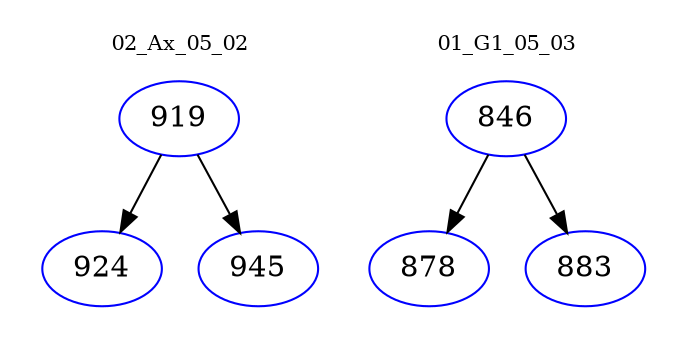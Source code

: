 digraph{
subgraph cluster_0 {
color = white
label = "02_Ax_05_02";
fontsize=10;
T0_919 [label="919", color="blue"]
T0_919 -> T0_924 [color="black"]
T0_924 [label="924", color="blue"]
T0_919 -> T0_945 [color="black"]
T0_945 [label="945", color="blue"]
}
subgraph cluster_1 {
color = white
label = "01_G1_05_03";
fontsize=10;
T1_846 [label="846", color="blue"]
T1_846 -> T1_878 [color="black"]
T1_878 [label="878", color="blue"]
T1_846 -> T1_883 [color="black"]
T1_883 [label="883", color="blue"]
}
}

